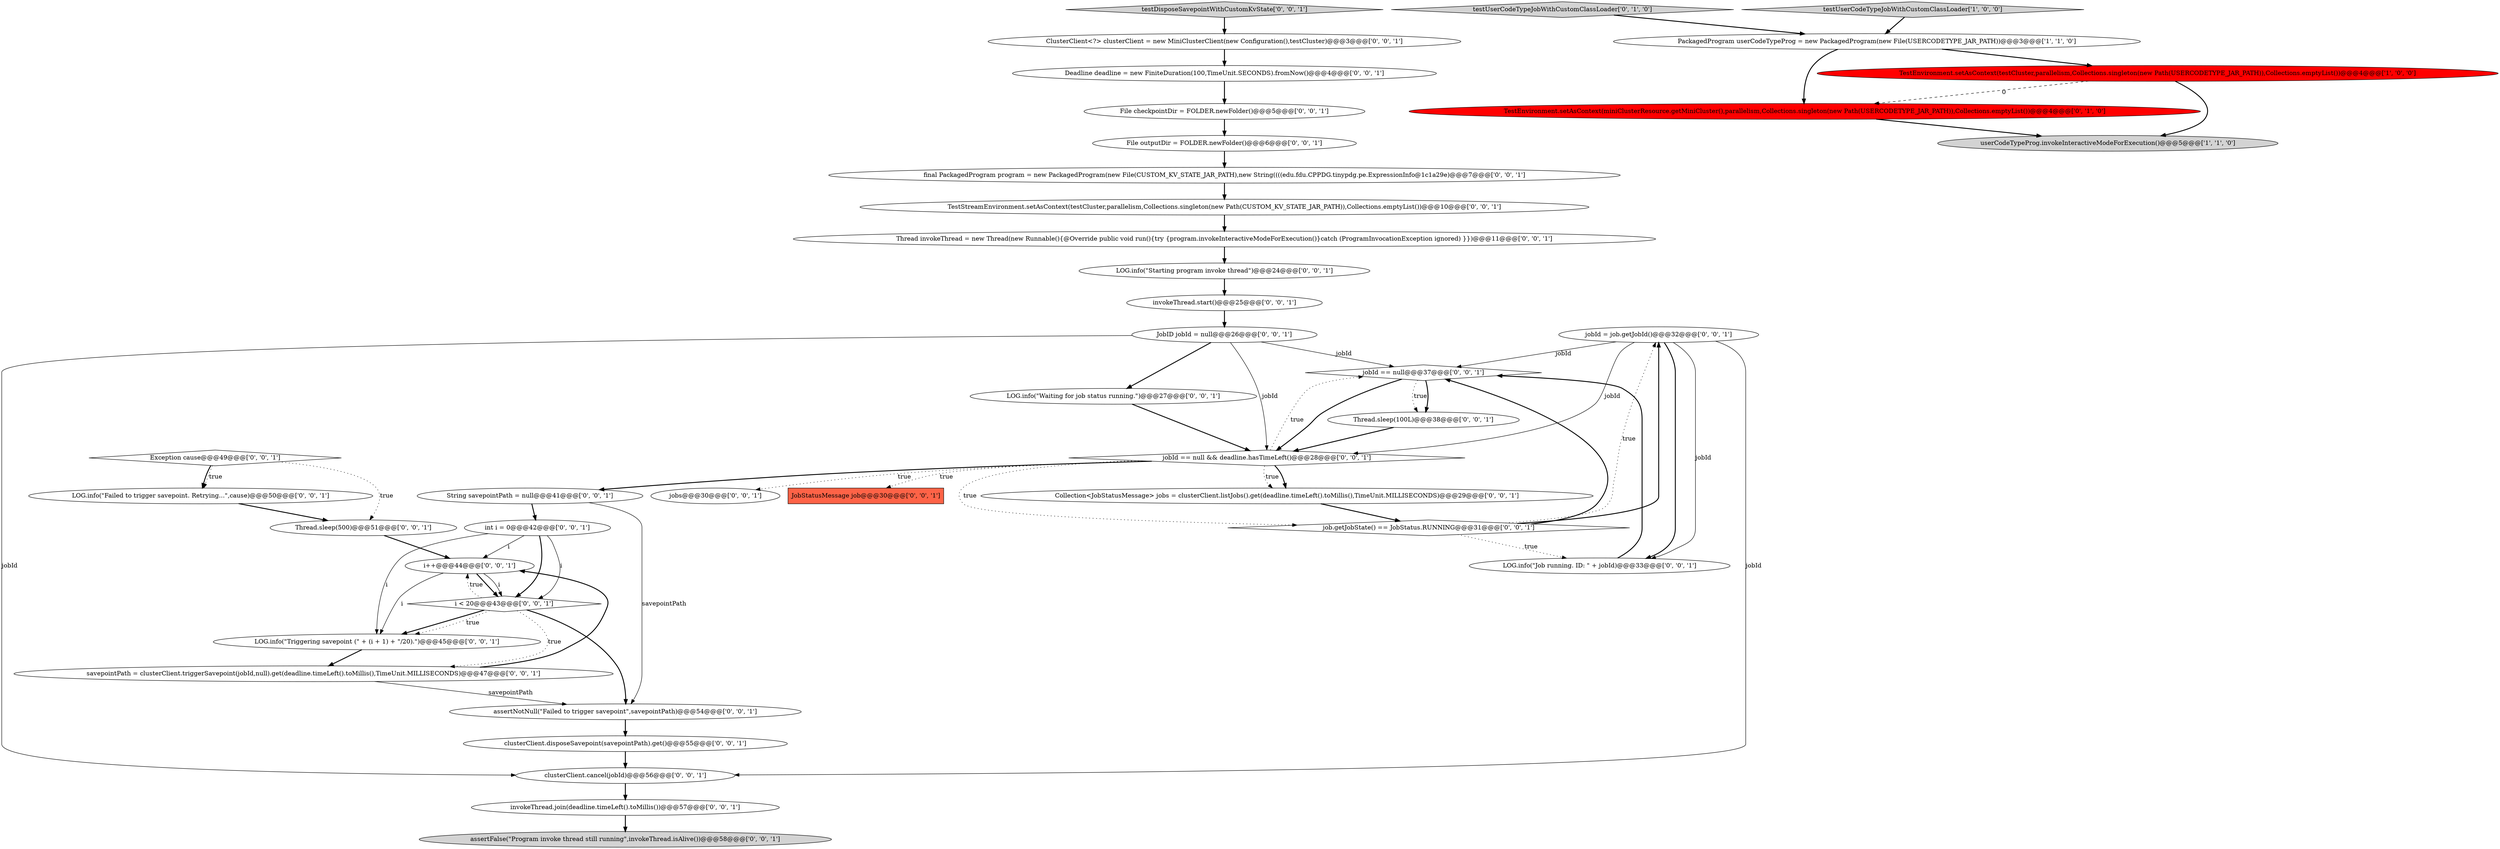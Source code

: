 digraph {
40 [style = filled, label = "assertNotNull(\"Failed to trigger savepoint\",savepointPath)@@@54@@@['0', '0', '1']", fillcolor = white, shape = ellipse image = "AAA0AAABBB3BBB"];
11 [style = filled, label = "i++@@@44@@@['0', '0', '1']", fillcolor = white, shape = ellipse image = "AAA0AAABBB3BBB"];
22 [style = filled, label = "File checkpointDir = FOLDER.newFolder()@@@5@@@['0', '0', '1']", fillcolor = white, shape = ellipse image = "AAA0AAABBB3BBB"];
15 [style = filled, label = "TestStreamEnvironment.setAsContext(testCluster,parallelism,Collections.singleton(new Path(CUSTOM_KV_STATE_JAR_PATH)),Collections.emptyList())@@@10@@@['0', '0', '1']", fillcolor = white, shape = ellipse image = "AAA0AAABBB3BBB"];
4 [style = filled, label = "TestEnvironment.setAsContext(miniClusterResource.getMiniCluster(),parallelism,Collections.singleton(new Path(USERCODETYPE_JAR_PATH)),Collections.emptyList())@@@4@@@['0', '1', '0']", fillcolor = red, shape = ellipse image = "AAA1AAABBB2BBB"];
5 [style = filled, label = "testUserCodeTypeJobWithCustomClassLoader['0', '1', '0']", fillcolor = lightgray, shape = diamond image = "AAA0AAABBB2BBB"];
37 [style = filled, label = "int i = 0@@@42@@@['0', '0', '1']", fillcolor = white, shape = ellipse image = "AAA0AAABBB3BBB"];
0 [style = filled, label = "TestEnvironment.setAsContext(testCluster,parallelism,Collections.singleton(new Path(USERCODETYPE_JAR_PATH)),Collections.emptyList())@@@4@@@['1', '0', '0']", fillcolor = red, shape = ellipse image = "AAA1AAABBB1BBB"];
8 [style = filled, label = "jobId = job.getJobId()@@@32@@@['0', '0', '1']", fillcolor = white, shape = ellipse image = "AAA0AAABBB3BBB"];
13 [style = filled, label = "jobs@@@30@@@['0', '0', '1']", fillcolor = white, shape = ellipse image = "AAA0AAABBB3BBB"];
27 [style = filled, label = "Collection<JobStatusMessage> jobs = clusterClient.listJobs().get(deadline.timeLeft().toMillis(),TimeUnit.MILLISECONDS)@@@29@@@['0', '0', '1']", fillcolor = white, shape = ellipse image = "AAA0AAABBB3BBB"];
19 [style = filled, label = "ClusterClient<?> clusterClient = new MiniClusterClient(new Configuration(),testCluster)@@@3@@@['0', '0', '1']", fillcolor = white, shape = ellipse image = "AAA0AAABBB3BBB"];
20 [style = filled, label = "final PackagedProgram program = new PackagedProgram(new File(CUSTOM_KV_STATE_JAR_PATH),new String((((edu.fdu.CPPDG.tinypdg.pe.ExpressionInfo@1c1a29e)@@@7@@@['0', '0', '1']", fillcolor = white, shape = ellipse image = "AAA0AAABBB3BBB"];
21 [style = filled, label = "assertFalse(\"Program invoke thread still running\",invokeThread.isAlive())@@@58@@@['0', '0', '1']", fillcolor = lightgray, shape = ellipse image = "AAA0AAABBB3BBB"];
17 [style = filled, label = "LOG.info(\"Failed to trigger savepoint. Retrying...\",cause)@@@50@@@['0', '0', '1']", fillcolor = white, shape = ellipse image = "AAA0AAABBB3BBB"];
25 [style = filled, label = "Thread invokeThread = new Thread(new Runnable(){@Override public void run(){try {program.invokeInteractiveModeForExecution()}catch (ProgramInvocationException ignored) }})@@@11@@@['0', '0', '1']", fillcolor = white, shape = ellipse image = "AAA0AAABBB3BBB"];
30 [style = filled, label = "Thread.sleep(500)@@@51@@@['0', '0', '1']", fillcolor = white, shape = ellipse image = "AAA0AAABBB3BBB"];
3 [style = filled, label = "testUserCodeTypeJobWithCustomClassLoader['1', '0', '0']", fillcolor = lightgray, shape = diamond image = "AAA0AAABBB1BBB"];
28 [style = filled, label = "LOG.info(\"Triggering savepoint (\" + (i + 1) + \"/20).\")@@@45@@@['0', '0', '1']", fillcolor = white, shape = ellipse image = "AAA0AAABBB3BBB"];
26 [style = filled, label = "LOG.info(\"Waiting for job status running.\")@@@27@@@['0', '0', '1']", fillcolor = white, shape = ellipse image = "AAA0AAABBB3BBB"];
36 [style = filled, label = "Exception cause@@@49@@@['0', '0', '1']", fillcolor = white, shape = diamond image = "AAA0AAABBB3BBB"];
7 [style = filled, label = "JobID jobId = null@@@26@@@['0', '0', '1']", fillcolor = white, shape = ellipse image = "AAA0AAABBB3BBB"];
14 [style = filled, label = "jobId == null@@@37@@@['0', '0', '1']", fillcolor = white, shape = diamond image = "AAA0AAABBB3BBB"];
24 [style = filled, label = "String savepointPath = null@@@41@@@['0', '0', '1']", fillcolor = white, shape = ellipse image = "AAA0AAABBB3BBB"];
10 [style = filled, label = "job.getJobState() == JobStatus.RUNNING@@@31@@@['0', '0', '1']", fillcolor = white, shape = diamond image = "AAA0AAABBB3BBB"];
34 [style = filled, label = "LOG.info(\"Starting program invoke thread\")@@@24@@@['0', '0', '1']", fillcolor = white, shape = ellipse image = "AAA0AAABBB3BBB"];
6 [style = filled, label = "clusterClient.disposeSavepoint(savepointPath).get()@@@55@@@['0', '0', '1']", fillcolor = white, shape = ellipse image = "AAA0AAABBB3BBB"];
38 [style = filled, label = "clusterClient.cancel(jobId)@@@56@@@['0', '0', '1']", fillcolor = white, shape = ellipse image = "AAA0AAABBB3BBB"];
29 [style = filled, label = "invokeThread.start()@@@25@@@['0', '0', '1']", fillcolor = white, shape = ellipse image = "AAA0AAABBB3BBB"];
32 [style = filled, label = "Deadline deadline = new FiniteDuration(100,TimeUnit.SECONDS).fromNow()@@@4@@@['0', '0', '1']", fillcolor = white, shape = ellipse image = "AAA0AAABBB3BBB"];
12 [style = filled, label = "i < 20@@@43@@@['0', '0', '1']", fillcolor = white, shape = diamond image = "AAA0AAABBB3BBB"];
23 [style = filled, label = "File outputDir = FOLDER.newFolder()@@@6@@@['0', '0', '1']", fillcolor = white, shape = ellipse image = "AAA0AAABBB3BBB"];
33 [style = filled, label = "Thread.sleep(100L)@@@38@@@['0', '0', '1']", fillcolor = white, shape = ellipse image = "AAA0AAABBB3BBB"];
16 [style = filled, label = "LOG.info(\"Job running. ID: \" + jobId)@@@33@@@['0', '0', '1']", fillcolor = white, shape = ellipse image = "AAA0AAABBB3BBB"];
1 [style = filled, label = "userCodeTypeProg.invokeInteractiveModeForExecution()@@@5@@@['1', '1', '0']", fillcolor = lightgray, shape = ellipse image = "AAA0AAABBB1BBB"];
35 [style = filled, label = "JobStatusMessage job@@@30@@@['0', '0', '1']", fillcolor = tomato, shape = box image = "AAA0AAABBB3BBB"];
39 [style = filled, label = "savepointPath = clusterClient.triggerSavepoint(jobId,null).get(deadline.timeLeft().toMillis(),TimeUnit.MILLISECONDS)@@@47@@@['0', '0', '1']", fillcolor = white, shape = ellipse image = "AAA0AAABBB3BBB"];
9 [style = filled, label = "testDisposeSavepointWithCustomKvState['0', '0', '1']", fillcolor = lightgray, shape = diamond image = "AAA0AAABBB3BBB"];
18 [style = filled, label = "invokeThread.join(deadline.timeLeft().toMillis())@@@57@@@['0', '0', '1']", fillcolor = white, shape = ellipse image = "AAA0AAABBB3BBB"];
2 [style = filled, label = "PackagedProgram userCodeTypeProg = new PackagedProgram(new File(USERCODETYPE_JAR_PATH))@@@3@@@['1', '1', '0']", fillcolor = white, shape = ellipse image = "AAA0AAABBB1BBB"];
31 [style = filled, label = "jobId == null && deadline.hasTimeLeft()@@@28@@@['0', '0', '1']", fillcolor = white, shape = diamond image = "AAA0AAABBB3BBB"];
8->16 [style = bold, label=""];
34->29 [style = bold, label=""];
10->8 [style = dotted, label="true"];
32->22 [style = bold, label=""];
23->20 [style = bold, label=""];
12->39 [style = dotted, label="true"];
14->33 [style = dotted, label="true"];
40->6 [style = bold, label=""];
12->28 [style = bold, label=""];
25->34 [style = bold, label=""];
24->40 [style = solid, label="savepointPath"];
10->14 [style = bold, label=""];
8->31 [style = solid, label="jobId"];
31->35 [style = dotted, label="true"];
15->25 [style = bold, label=""];
28->39 [style = bold, label=""];
31->24 [style = bold, label=""];
37->12 [style = solid, label="i"];
11->12 [style = bold, label=""];
17->30 [style = bold, label=""];
7->38 [style = solid, label="jobId"];
0->4 [style = dashed, label="0"];
8->16 [style = solid, label="jobId"];
39->11 [style = bold, label=""];
2->4 [style = bold, label=""];
22->23 [style = bold, label=""];
31->10 [style = dotted, label="true"];
31->14 [style = dotted, label="true"];
14->33 [style = bold, label=""];
37->12 [style = bold, label=""];
12->28 [style = dotted, label="true"];
7->26 [style = bold, label=""];
12->11 [style = dotted, label="true"];
12->40 [style = bold, label=""];
5->2 [style = bold, label=""];
26->31 [style = bold, label=""];
2->0 [style = bold, label=""];
30->11 [style = bold, label=""];
6->38 [style = bold, label=""];
19->32 [style = bold, label=""];
38->18 [style = bold, label=""];
3->2 [style = bold, label=""];
31->27 [style = bold, label=""];
10->8 [style = bold, label=""];
8->14 [style = solid, label="jobId"];
11->12 [style = solid, label="i"];
8->38 [style = solid, label="jobId"];
36->17 [style = dotted, label="true"];
0->1 [style = bold, label=""];
37->11 [style = solid, label="i"];
27->10 [style = bold, label=""];
14->31 [style = bold, label=""];
24->37 [style = bold, label=""];
37->28 [style = solid, label="i"];
31->27 [style = dotted, label="true"];
33->31 [style = bold, label=""];
29->7 [style = bold, label=""];
16->14 [style = bold, label=""];
9->19 [style = bold, label=""];
7->14 [style = solid, label="jobId"];
4->1 [style = bold, label=""];
31->13 [style = dotted, label="true"];
36->17 [style = bold, label=""];
18->21 [style = bold, label=""];
20->15 [style = bold, label=""];
7->31 [style = solid, label="jobId"];
10->16 [style = dotted, label="true"];
36->30 [style = dotted, label="true"];
39->40 [style = solid, label="savepointPath"];
11->28 [style = solid, label="i"];
}
